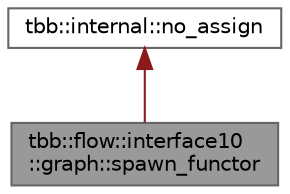 digraph "tbb::flow::interface10::graph::spawn_functor"
{
 // LATEX_PDF_SIZE
  bgcolor="transparent";
  edge [fontname=Helvetica,fontsize=10,labelfontname=Helvetica,labelfontsize=10];
  node [fontname=Helvetica,fontsize=10,shape=box,height=0.2,width=0.4];
  Node1 [id="Node000001",label="tbb::flow::interface10\l::graph::spawn_functor",height=0.2,width=0.4,color="gray40", fillcolor="grey60", style="filled", fontcolor="black",tooltip="A functor that spawns a task"];
  Node2 -> Node1 [id="edge1_Node000001_Node000002",dir="back",color="firebrick4",style="solid",tooltip=" "];
  Node2 [id="Node000002",label="tbb::internal::no_assign",height=0.2,width=0.4,color="gray40", fillcolor="white", style="filled",tooltip=" "];
}
